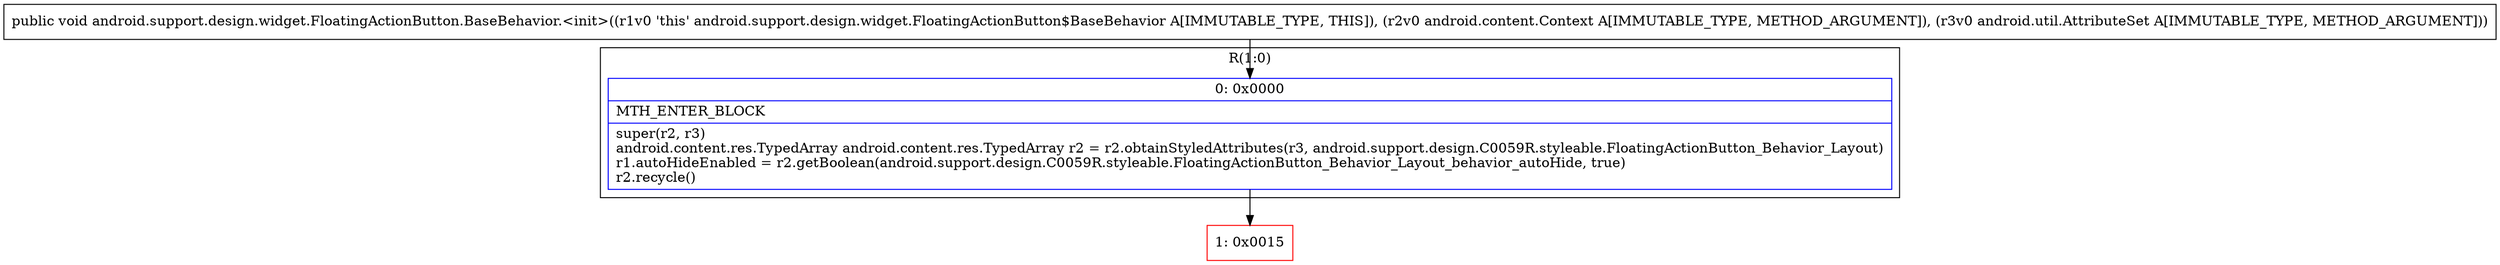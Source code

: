 digraph "CFG forandroid.support.design.widget.FloatingActionButton.BaseBehavior.\<init\>(Landroid\/content\/Context;Landroid\/util\/AttributeSet;)V" {
subgraph cluster_Region_1691813403 {
label = "R(1:0)";
node [shape=record,color=blue];
Node_0 [shape=record,label="{0\:\ 0x0000|MTH_ENTER_BLOCK\l|super(r2, r3)\landroid.content.res.TypedArray android.content.res.TypedArray r2 = r2.obtainStyledAttributes(r3, android.support.design.C0059R.styleable.FloatingActionButton_Behavior_Layout)\lr1.autoHideEnabled = r2.getBoolean(android.support.design.C0059R.styleable.FloatingActionButton_Behavior_Layout_behavior_autoHide, true)\lr2.recycle()\l}"];
}
Node_1 [shape=record,color=red,label="{1\:\ 0x0015}"];
MethodNode[shape=record,label="{public void android.support.design.widget.FloatingActionButton.BaseBehavior.\<init\>((r1v0 'this' android.support.design.widget.FloatingActionButton$BaseBehavior A[IMMUTABLE_TYPE, THIS]), (r2v0 android.content.Context A[IMMUTABLE_TYPE, METHOD_ARGUMENT]), (r3v0 android.util.AttributeSet A[IMMUTABLE_TYPE, METHOD_ARGUMENT])) }"];
MethodNode -> Node_0;
Node_0 -> Node_1;
}


